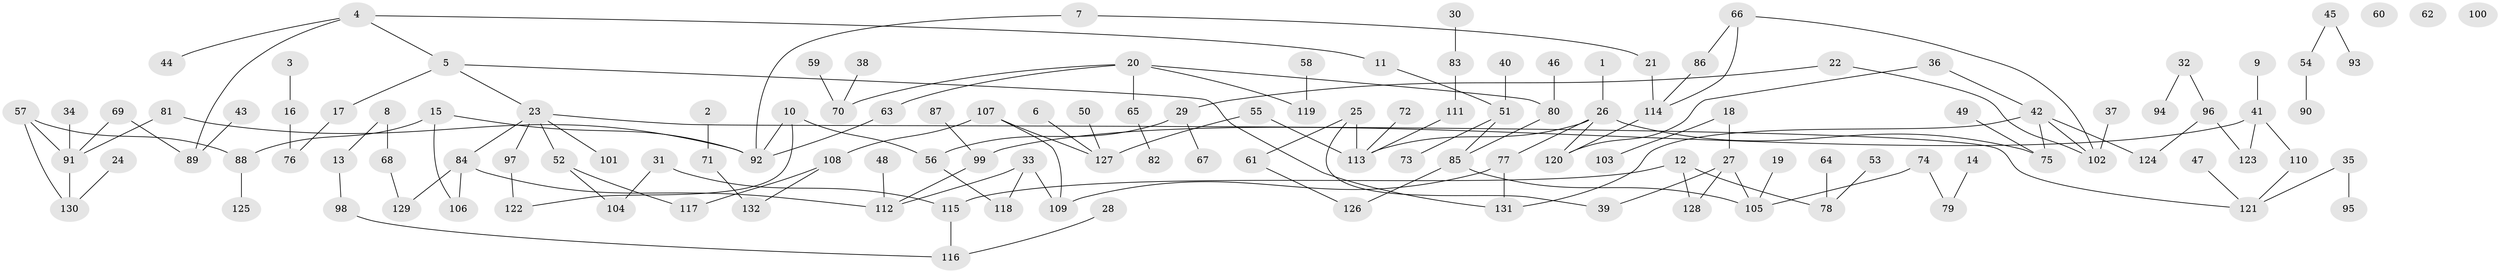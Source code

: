 // coarse degree distribution, {8: 0.027777777777777776, 7: 0.027777777777777776, 4: 0.2222222222222222, 6: 0.027777777777777776, 5: 0.027777777777777776, 2: 0.2777777777777778, 3: 0.1388888888888889, 1: 0.25}
// Generated by graph-tools (version 1.1) at 2025/48/03/04/25 22:48:24]
// undirected, 132 vertices, 148 edges
graph export_dot {
  node [color=gray90,style=filled];
  1;
  2;
  3;
  4;
  5;
  6;
  7;
  8;
  9;
  10;
  11;
  12;
  13;
  14;
  15;
  16;
  17;
  18;
  19;
  20;
  21;
  22;
  23;
  24;
  25;
  26;
  27;
  28;
  29;
  30;
  31;
  32;
  33;
  34;
  35;
  36;
  37;
  38;
  39;
  40;
  41;
  42;
  43;
  44;
  45;
  46;
  47;
  48;
  49;
  50;
  51;
  52;
  53;
  54;
  55;
  56;
  57;
  58;
  59;
  60;
  61;
  62;
  63;
  64;
  65;
  66;
  67;
  68;
  69;
  70;
  71;
  72;
  73;
  74;
  75;
  76;
  77;
  78;
  79;
  80;
  81;
  82;
  83;
  84;
  85;
  86;
  87;
  88;
  89;
  90;
  91;
  92;
  93;
  94;
  95;
  96;
  97;
  98;
  99;
  100;
  101;
  102;
  103;
  104;
  105;
  106;
  107;
  108;
  109;
  110;
  111;
  112;
  113;
  114;
  115;
  116;
  117;
  118;
  119;
  120;
  121;
  122;
  123;
  124;
  125;
  126;
  127;
  128;
  129;
  130;
  131;
  132;
  1 -- 26;
  2 -- 71;
  3 -- 16;
  4 -- 5;
  4 -- 11;
  4 -- 44;
  4 -- 89;
  5 -- 17;
  5 -- 23;
  5 -- 131;
  6 -- 127;
  7 -- 21;
  7 -- 92;
  8 -- 13;
  8 -- 68;
  9 -- 41;
  10 -- 56;
  10 -- 92;
  10 -- 122;
  11 -- 51;
  12 -- 78;
  12 -- 115;
  12 -- 128;
  13 -- 98;
  14 -- 79;
  15 -- 88;
  15 -- 92;
  15 -- 106;
  16 -- 76;
  17 -- 76;
  18 -- 27;
  18 -- 103;
  19 -- 105;
  20 -- 63;
  20 -- 65;
  20 -- 70;
  20 -- 80;
  20 -- 119;
  21 -- 114;
  22 -- 29;
  22 -- 102;
  23 -- 52;
  23 -- 84;
  23 -- 97;
  23 -- 101;
  23 -- 121;
  24 -- 130;
  25 -- 39;
  25 -- 61;
  25 -- 113;
  26 -- 75;
  26 -- 77;
  26 -- 113;
  26 -- 120;
  27 -- 39;
  27 -- 105;
  27 -- 128;
  28 -- 116;
  29 -- 56;
  29 -- 67;
  30 -- 83;
  31 -- 104;
  31 -- 115;
  32 -- 94;
  32 -- 96;
  33 -- 109;
  33 -- 112;
  33 -- 118;
  34 -- 91;
  35 -- 95;
  35 -- 121;
  36 -- 42;
  36 -- 120;
  37 -- 102;
  38 -- 70;
  40 -- 51;
  41 -- 99;
  41 -- 110;
  41 -- 123;
  42 -- 75;
  42 -- 102;
  42 -- 124;
  42 -- 131;
  43 -- 89;
  45 -- 54;
  45 -- 93;
  46 -- 80;
  47 -- 121;
  48 -- 112;
  49 -- 75;
  50 -- 127;
  51 -- 73;
  51 -- 85;
  52 -- 104;
  52 -- 117;
  53 -- 78;
  54 -- 90;
  55 -- 113;
  55 -- 127;
  56 -- 118;
  57 -- 88;
  57 -- 91;
  57 -- 130;
  58 -- 119;
  59 -- 70;
  61 -- 126;
  63 -- 92;
  64 -- 78;
  65 -- 82;
  66 -- 86;
  66 -- 102;
  66 -- 114;
  68 -- 129;
  69 -- 89;
  69 -- 91;
  71 -- 132;
  72 -- 113;
  74 -- 79;
  74 -- 105;
  77 -- 109;
  77 -- 131;
  80 -- 85;
  81 -- 91;
  81 -- 92;
  83 -- 111;
  84 -- 106;
  84 -- 112;
  84 -- 129;
  85 -- 105;
  85 -- 126;
  86 -- 114;
  87 -- 99;
  88 -- 125;
  91 -- 130;
  96 -- 123;
  96 -- 124;
  97 -- 122;
  98 -- 116;
  99 -- 112;
  107 -- 108;
  107 -- 109;
  107 -- 127;
  108 -- 117;
  108 -- 132;
  110 -- 121;
  111 -- 113;
  114 -- 120;
  115 -- 116;
}
